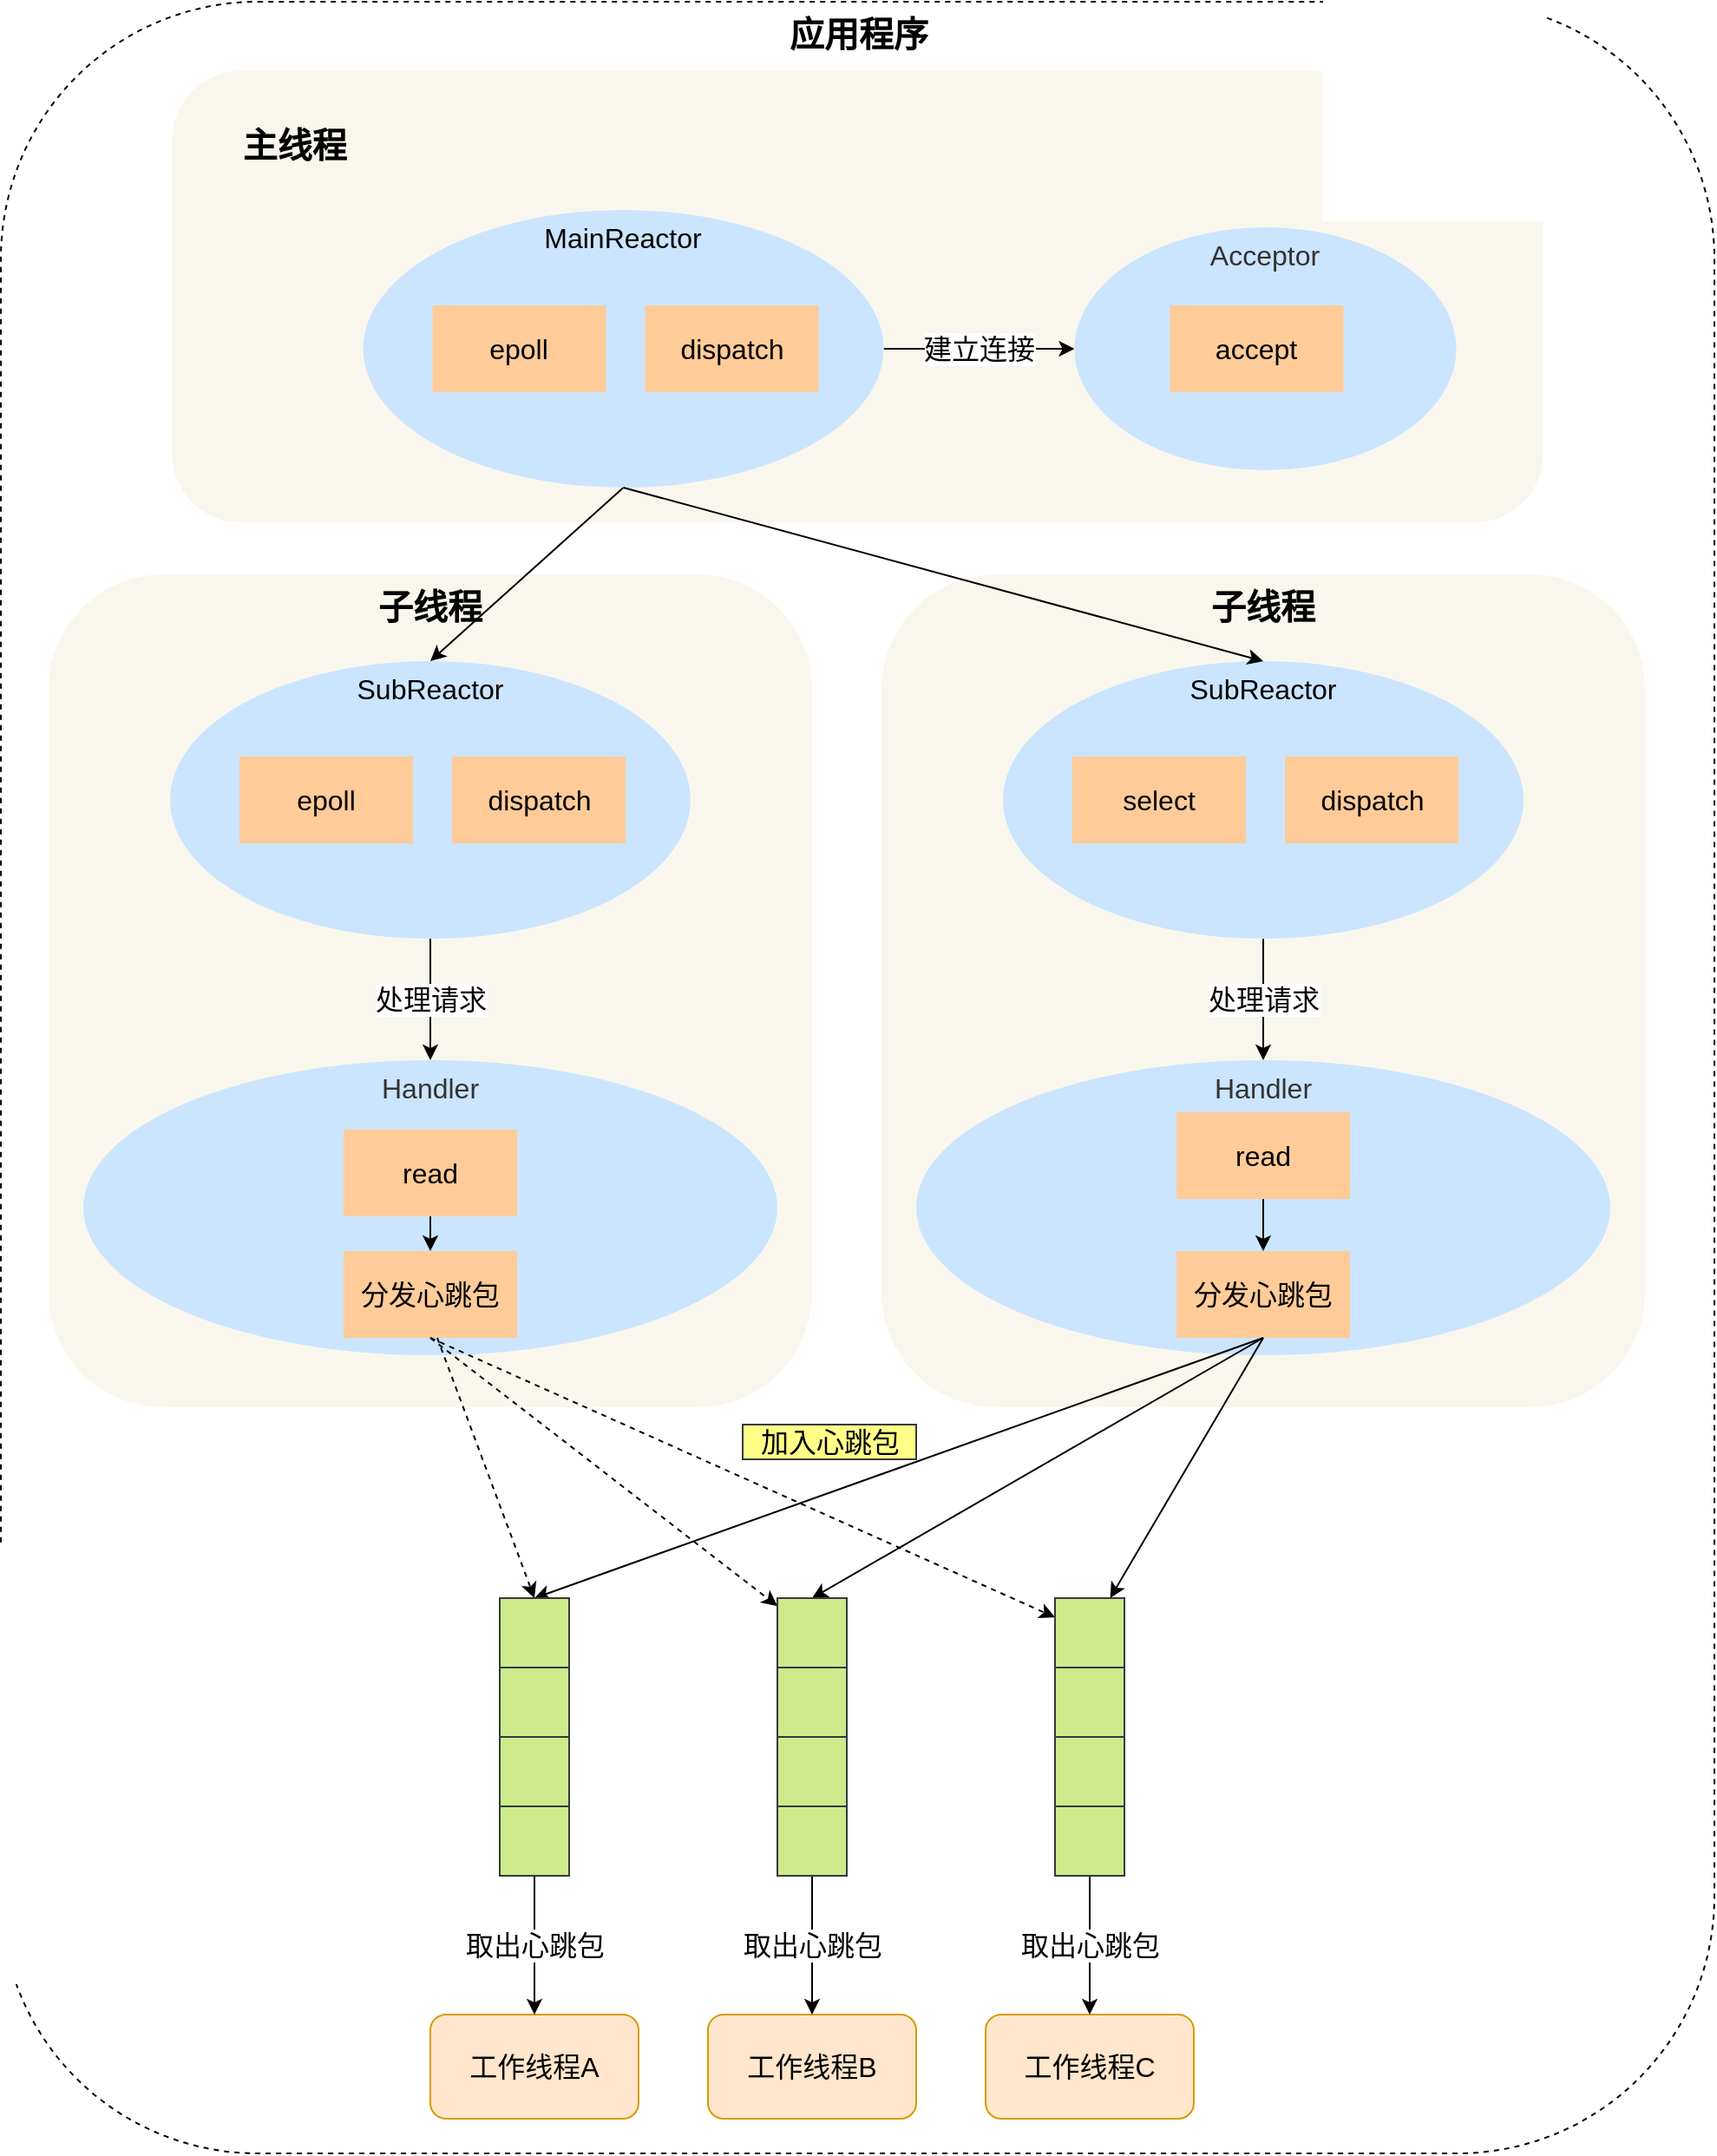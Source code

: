 <mxfile version="14.6.11" type="github">
  <diagram id="UoGNkfEAKLAxKAn6Frxw" name="第 1 页">
    <mxGraphModel dx="1773" dy="800" grid="1" gridSize="10" guides="1" tooltips="1" connect="1" arrows="1" fold="1" page="1" pageScale="1" pageWidth="827" pageHeight="1169" math="0" shadow="0">
      <root>
        <mxCell id="0" />
        <mxCell id="1" parent="0" />
        <mxCell id="xM4Qo2fzndsdYVtqKHqX-38" value="&lt;font style=&quot;font-size: 20px&quot;&gt;&lt;b&gt;应用程序&lt;/b&gt;&lt;/font&gt;" style="rounded=1;whiteSpace=wrap;html=1;labelBackgroundColor=none;fontSize=19;align=center;horizontal=1;verticalAlign=top;dashed=1;" vertex="1" parent="1">
          <mxGeometry x="-47.5" y="100" width="987.5" height="1240" as="geometry" />
        </mxCell>
        <mxCell id="xM4Qo2fzndsdYVtqKHqX-39" value="&lt;span style=&quot;font-size: 20px&quot;&gt;&lt;b&gt;子线程&lt;/b&gt;&lt;/span&gt;" style="rounded=1;whiteSpace=wrap;html=1;fontSize=16;align=center;verticalAlign=top;fillColor=#f9f7ed;strokeColor=none;" vertex="1" parent="1">
          <mxGeometry x="-20" y="430" width="440" height="480" as="geometry" />
        </mxCell>
        <mxCell id="xM4Qo2fzndsdYVtqKHqX-40" value="&lt;span style=&quot;font-size: 20px&quot;&gt;&lt;b&gt;&lt;br&gt;&amp;nbsp; &amp;nbsp; &amp;nbsp; &amp;nbsp;主线程&lt;/b&gt;&lt;/span&gt;" style="rounded=1;whiteSpace=wrap;html=1;fontSize=16;align=left;verticalAlign=top;fillColor=#f9f7ed;strokeColor=none;" vertex="1" parent="1">
          <mxGeometry x="51.25" y="140" width="790" height="260" as="geometry" />
        </mxCell>
        <mxCell id="xM4Qo2fzndsdYVtqKHqX-41" value="&lt;span style=&quot;color: rgb(51 , 51 , 51) ; font-family: &amp;#34;pingfang sc&amp;#34; , &amp;#34;lantinghei sc&amp;#34; , &amp;#34;microsoft yahei&amp;#34; , &amp;#34;hiragino sans gb&amp;#34; , &amp;#34;microsoft sans serif&amp;#34; , &amp;#34;wenquanyi micro hei&amp;#34; , &amp;#34;helvetica&amp;#34; , sans-serif&quot;&gt;Handler&lt;/span&gt;" style="ellipse;whiteSpace=wrap;html=1;verticalAlign=top;fontSize=16;fillColor=#cce5ff;labelBackgroundColor=none;strokeColor=none;" vertex="1" parent="1">
          <mxGeometry y="710" width="400" height="170" as="geometry" />
        </mxCell>
        <mxCell id="xM4Qo2fzndsdYVtqKHqX-42" value="建立连接" style="rounded=0;orthogonalLoop=1;jettySize=auto;html=1;entryX=0;entryY=0.5;entryDx=0;entryDy=0;fontSize=16;exitX=1;exitY=0.5;exitDx=0;exitDy=0;" edge="1" parent="1" source="xM4Qo2fzndsdYVtqKHqX-45" target="xM4Qo2fzndsdYVtqKHqX-48">
          <mxGeometry relative="1" as="geometry" />
        </mxCell>
        <mxCell id="xM4Qo2fzndsdYVtqKHqX-43" value="处理请求" style="rounded=0;orthogonalLoop=1;jettySize=auto;html=1;entryX=0.5;entryY=0;entryDx=0;entryDy=0;fontSize=16;" edge="1" parent="1" target="xM4Qo2fzndsdYVtqKHqX-41">
          <mxGeometry relative="1" as="geometry">
            <mxPoint x="200" y="640" as="sourcePoint" />
          </mxGeometry>
        </mxCell>
        <mxCell id="xM4Qo2fzndsdYVtqKHqX-44" style="rounded=0;orthogonalLoop=1;jettySize=auto;html=1;entryX=0.5;entryY=0;entryDx=0;entryDy=0;exitX=0.5;exitY=1;exitDx=0;exitDy=0;" edge="1" parent="1" source="xM4Qo2fzndsdYVtqKHqX-45" target="xM4Qo2fzndsdYVtqKHqX-50">
          <mxGeometry relative="1" as="geometry" />
        </mxCell>
        <mxCell id="xM4Qo2fzndsdYVtqKHqX-45" value="&lt;span style=&quot;font-size: 16px ; font-family: &amp;#34;pingfang sc&amp;#34; , &amp;#34;lantinghei sc&amp;#34; , &amp;#34;microsoft yahei&amp;#34; , &amp;#34;hiragino sans gb&amp;#34; , &amp;#34;microsoft sans serif&amp;#34; , &amp;#34;wenquanyi micro hei&amp;#34; , &amp;#34;helvetica&amp;#34; , sans-serif&quot;&gt;MainReactor&lt;/span&gt;" style="ellipse;html=1;verticalAlign=top;fontSize=16;fillColor=#cce5ff;whiteSpace=wrap;labelBackgroundColor=none;strokeColor=none;" vertex="1" parent="1">
          <mxGeometry x="161.25" y="220" width="300" height="160" as="geometry" />
        </mxCell>
        <mxCell id="xM4Qo2fzndsdYVtqKHqX-46" value="epoll" style="rounded=0;whiteSpace=wrap;html=1;fontSize=16;fillColor=#ffcc99;strokeColor=none;" vertex="1" parent="1">
          <mxGeometry x="201.25" y="275" width="100" height="50" as="geometry" />
        </mxCell>
        <mxCell id="xM4Qo2fzndsdYVtqKHqX-47" value="dispatch" style="rounded=0;whiteSpace=wrap;html=1;fontSize=16;fillColor=#ffcc99;strokeColor=none;" vertex="1" parent="1">
          <mxGeometry x="323.75" y="275" width="100" height="50" as="geometry" />
        </mxCell>
        <mxCell id="xM4Qo2fzndsdYVtqKHqX-48" value="&lt;span style=&quot;color: rgb(51, 51, 51); font-family: &amp;quot;pingfang sc&amp;quot;, &amp;quot;lantinghei sc&amp;quot;, &amp;quot;microsoft yahei&amp;quot;, &amp;quot;hiragino sans gb&amp;quot;, &amp;quot;microsoft sans serif&amp;quot;, &amp;quot;wenquanyi micro hei&amp;quot;, helvetica, sans-serif;&quot;&gt;Acceptor&lt;/span&gt;" style="ellipse;whiteSpace=wrap;html=1;verticalAlign=top;fontSize=16;fillColor=#cce5ff;labelBackgroundColor=none;strokeColor=none;" vertex="1" parent="1">
          <mxGeometry x="571.25" y="230" width="220" height="140" as="geometry" />
        </mxCell>
        <mxCell id="xM4Qo2fzndsdYVtqKHqX-49" value="accept" style="rounded=0;whiteSpace=wrap;html=1;fontSize=16;fillColor=#ffcc99;strokeColor=none;" vertex="1" parent="1">
          <mxGeometry x="626.25" y="275" width="100" height="50" as="geometry" />
        </mxCell>
        <mxCell id="xM4Qo2fzndsdYVtqKHqX-50" value="&lt;span style=&quot;font-size: 16px ; font-family: &amp;#34;pingfang sc&amp;#34; , &amp;#34;lantinghei sc&amp;#34; , &amp;#34;microsoft yahei&amp;#34; , &amp;#34;hiragino sans gb&amp;#34; , &amp;#34;microsoft sans serif&amp;#34; , &amp;#34;wenquanyi micro hei&amp;#34; , &amp;#34;helvetica&amp;#34; , sans-serif&quot;&gt;SubReactor&lt;/span&gt;" style="ellipse;html=1;verticalAlign=top;fontSize=16;fillColor=#cce5ff;whiteSpace=wrap;labelBackgroundColor=none;strokeColor=none;" vertex="1" parent="1">
          <mxGeometry x="50" y="480" width="300" height="160" as="geometry" />
        </mxCell>
        <mxCell id="xM4Qo2fzndsdYVtqKHqX-51" value="epoll" style="rounded=0;whiteSpace=wrap;html=1;fontSize=16;fillColor=#ffcc99;strokeColor=none;" vertex="1" parent="1">
          <mxGeometry x="90" y="535" width="100" height="50" as="geometry" />
        </mxCell>
        <mxCell id="xM4Qo2fzndsdYVtqKHqX-52" value="dispatch" style="rounded=0;whiteSpace=wrap;html=1;fontSize=16;fillColor=#ffcc99;strokeColor=none;" vertex="1" parent="1">
          <mxGeometry x="212.5" y="535" width="100" height="50" as="geometry" />
        </mxCell>
        <mxCell id="xM4Qo2fzndsdYVtqKHqX-53" value="&lt;span style=&quot;font-size: 20px&quot;&gt;&lt;b&gt;子线程&lt;/b&gt;&lt;/span&gt;" style="rounded=1;whiteSpace=wrap;html=1;fontSize=16;align=center;verticalAlign=top;fillColor=#f9f7ed;strokeColor=none;" vertex="1" parent="1">
          <mxGeometry x="460" y="430" width="440" height="480" as="geometry" />
        </mxCell>
        <mxCell id="xM4Qo2fzndsdYVtqKHqX-54" value="&lt;span style=&quot;color: rgb(51 , 51 , 51) ; font-family: &amp;#34;pingfang sc&amp;#34; , &amp;#34;lantinghei sc&amp;#34; , &amp;#34;microsoft yahei&amp;#34; , &amp;#34;hiragino sans gb&amp;#34; , &amp;#34;microsoft sans serif&amp;#34; , &amp;#34;wenquanyi micro hei&amp;#34; , &amp;#34;helvetica&amp;#34; , sans-serif&quot;&gt;Handler&lt;/span&gt;" style="ellipse;whiteSpace=wrap;html=1;verticalAlign=top;fontSize=16;fillColor=#cce5ff;labelBackgroundColor=none;strokeColor=none;" vertex="1" parent="1">
          <mxGeometry x="480" y="710" width="400" height="170" as="geometry" />
        </mxCell>
        <mxCell id="xM4Qo2fzndsdYVtqKHqX-55" value="处理请求" style="rounded=0;orthogonalLoop=1;jettySize=auto;html=1;entryX=0.5;entryY=0;entryDx=0;entryDy=0;fontSize=16;" edge="1" parent="1" target="xM4Qo2fzndsdYVtqKHqX-54">
          <mxGeometry relative="1" as="geometry">
            <mxPoint x="680" y="640" as="sourcePoint" />
          </mxGeometry>
        </mxCell>
        <mxCell id="xM4Qo2fzndsdYVtqKHqX-56" style="edgeStyle=none;rounded=0;orthogonalLoop=1;jettySize=auto;html=1;entryX=0.5;entryY=0;entryDx=0;entryDy=0;" edge="1" parent="1" source="xM4Qo2fzndsdYVtqKHqX-57" target="xM4Qo2fzndsdYVtqKHqX-61">
          <mxGeometry relative="1" as="geometry" />
        </mxCell>
        <mxCell id="xM4Qo2fzndsdYVtqKHqX-57" value="read" style="rounded=0;whiteSpace=wrap;html=1;fontSize=16;fillColor=#ffcc99;strokeColor=none;" vertex="1" parent="1">
          <mxGeometry x="630" y="740" width="100" height="50" as="geometry" />
        </mxCell>
        <mxCell id="xM4Qo2fzndsdYVtqKHqX-58" value="&lt;span style=&quot;font-size: 16px ; font-family: &amp;#34;pingfang sc&amp;#34; , &amp;#34;lantinghei sc&amp;#34; , &amp;#34;microsoft yahei&amp;#34; , &amp;#34;hiragino sans gb&amp;#34; , &amp;#34;microsoft sans serif&amp;#34; , &amp;#34;wenquanyi micro hei&amp;#34; , &amp;#34;helvetica&amp;#34; , sans-serif&quot;&gt;SubReactor&lt;/span&gt;" style="ellipse;html=1;verticalAlign=top;fontSize=16;fillColor=#cce5ff;whiteSpace=wrap;labelBackgroundColor=none;strokeColor=none;" vertex="1" parent="1">
          <mxGeometry x="530" y="480" width="300" height="160" as="geometry" />
        </mxCell>
        <mxCell id="xM4Qo2fzndsdYVtqKHqX-59" value="select" style="rounded=0;whiteSpace=wrap;html=1;fontSize=16;fillColor=#ffcc99;strokeColor=none;" vertex="1" parent="1">
          <mxGeometry x="570" y="535" width="100" height="50" as="geometry" />
        </mxCell>
        <mxCell id="xM4Qo2fzndsdYVtqKHqX-60" value="dispatch" style="rounded=0;whiteSpace=wrap;html=1;fontSize=16;fillColor=#ffcc99;strokeColor=none;" vertex="1" parent="1">
          <mxGeometry x="692.5" y="535" width="100" height="50" as="geometry" />
        </mxCell>
        <mxCell id="xM4Qo2fzndsdYVtqKHqX-61" value="分发心跳包" style="rounded=0;whiteSpace=wrap;html=1;fontSize=16;fillColor=#ffcc99;strokeColor=none;" vertex="1" parent="1">
          <mxGeometry x="630" y="820" width="100" height="50" as="geometry" />
        </mxCell>
        <mxCell id="xM4Qo2fzndsdYVtqKHqX-62" style="rounded=0;orthogonalLoop=1;jettySize=auto;html=1;entryX=0.5;entryY=0;entryDx=0;entryDy=0;exitX=0.5;exitY=1;exitDx=0;exitDy=0;" edge="1" parent="1" source="xM4Qo2fzndsdYVtqKHqX-45" target="xM4Qo2fzndsdYVtqKHqX-58">
          <mxGeometry relative="1" as="geometry" />
        </mxCell>
        <mxCell id="xM4Qo2fzndsdYVtqKHqX-63" style="edgeStyle=none;rounded=0;orthogonalLoop=1;jettySize=auto;html=1;entryX=0.5;entryY=0;entryDx=0;entryDy=0;" edge="1" parent="1" source="xM4Qo2fzndsdYVtqKHqX-64" target="xM4Qo2fzndsdYVtqKHqX-65">
          <mxGeometry relative="1" as="geometry" />
        </mxCell>
        <mxCell id="xM4Qo2fzndsdYVtqKHqX-64" value="read" style="rounded=0;whiteSpace=wrap;html=1;fontSize=16;fillColor=#ffcc99;strokeColor=none;" vertex="1" parent="1">
          <mxGeometry x="150" y="750" width="100" height="50" as="geometry" />
        </mxCell>
        <mxCell id="xM4Qo2fzndsdYVtqKHqX-65" value="分发心跳包" style="rounded=0;whiteSpace=wrap;html=1;fontSize=16;fillColor=#ffcc99;strokeColor=none;" vertex="1" parent="1">
          <mxGeometry x="150" y="820" width="100" height="50" as="geometry" />
        </mxCell>
        <mxCell id="xM4Qo2fzndsdYVtqKHqX-66" style="rounded=0;orthogonalLoop=1;jettySize=auto;html=1;dashed=1;fontSize=16;exitX=0.5;exitY=1;exitDx=0;exitDy=0;" edge="1" parent="1" source="xM4Qo2fzndsdYVtqKHqX-65" target="xM4Qo2fzndsdYVtqKHqX-79">
          <mxGeometry relative="1" as="geometry">
            <mxPoint x="320.5" y="1000" as="sourcePoint" />
          </mxGeometry>
        </mxCell>
        <mxCell id="xM4Qo2fzndsdYVtqKHqX-67" style="rounded=0;orthogonalLoop=1;jettySize=auto;html=1;dashed=1;fontSize=16;" edge="1" parent="1" target="xM4Qo2fzndsdYVtqKHqX-84">
          <mxGeometry relative="1" as="geometry">
            <mxPoint x="200" y="870" as="sourcePoint" />
          </mxGeometry>
        </mxCell>
        <mxCell id="xM4Qo2fzndsdYVtqKHqX-68" style="edgeStyle=none;rounded=0;orthogonalLoop=1;jettySize=auto;html=1;entryX=0.5;entryY=0;entryDx=0;entryDy=0;exitX=0.5;exitY=1;exitDx=0;exitDy=0;fontSize=16;" edge="1" parent="1" source="xM4Qo2fzndsdYVtqKHqX-61" target="xM4Qo2fzndsdYVtqKHqX-74">
          <mxGeometry relative="1" as="geometry">
            <mxPoint x="540.5" y="1000" as="sourcePoint" />
          </mxGeometry>
        </mxCell>
        <mxCell id="xM4Qo2fzndsdYVtqKHqX-69" style="edgeStyle=none;rounded=0;orthogonalLoop=1;jettySize=auto;html=1;entryX=0.5;entryY=0;entryDx=0;entryDy=0;exitX=0.5;exitY=1;exitDx=0;exitDy=0;fontSize=16;" edge="1" parent="1" source="xM4Qo2fzndsdYVtqKHqX-61" target="xM4Qo2fzndsdYVtqKHqX-79">
          <mxGeometry relative="1" as="geometry">
            <mxPoint x="540.5" y="1000" as="sourcePoint" />
          </mxGeometry>
        </mxCell>
        <mxCell id="xM4Qo2fzndsdYVtqKHqX-70" style="edgeStyle=none;rounded=0;orthogonalLoop=1;jettySize=auto;html=1;exitX=0.5;exitY=1;exitDx=0;exitDy=0;fontSize=16;" edge="1" parent="1" source="xM4Qo2fzndsdYVtqKHqX-61" target="xM4Qo2fzndsdYVtqKHqX-84">
          <mxGeometry relative="1" as="geometry">
            <mxPoint x="540.5" y="1000" as="sourcePoint" />
          </mxGeometry>
        </mxCell>
        <mxCell id="xM4Qo2fzndsdYVtqKHqX-71" value="工作线程A" style="rounded=1;whiteSpace=wrap;html=1;fontSize=16;fillColor=#ffe6cc;strokeColor=#d79b00;" vertex="1" parent="1">
          <mxGeometry x="200" y="1260" width="120" height="60" as="geometry" />
        </mxCell>
        <mxCell id="xM4Qo2fzndsdYVtqKHqX-72" value="工作线程B" style="rounded=1;whiteSpace=wrap;html=1;fontSize=16;fillColor=#ffe6cc;strokeColor=#d79b00;" vertex="1" parent="1">
          <mxGeometry x="360" y="1260" width="120" height="60" as="geometry" />
        </mxCell>
        <mxCell id="xM4Qo2fzndsdYVtqKHqX-73" value="工作线程C" style="rounded=1;whiteSpace=wrap;html=1;fontSize=16;fillColor=#ffe6cc;strokeColor=#d79b00;" vertex="1" parent="1">
          <mxGeometry x="520" y="1260" width="120" height="60" as="geometry" />
        </mxCell>
        <mxCell id="xM4Qo2fzndsdYVtqKHqX-74" value="" style="rounded=0;whiteSpace=wrap;html=1;fontSize=16;fillColor=#cdeb8b;strokeColor=#36393d;" vertex="1" parent="1">
          <mxGeometry x="240" y="1020" width="40" height="40" as="geometry" />
        </mxCell>
        <mxCell id="xM4Qo2fzndsdYVtqKHqX-75" value="" style="rounded=0;whiteSpace=wrap;html=1;fontSize=16;fillColor=#cdeb8b;strokeColor=#36393d;" vertex="1" parent="1">
          <mxGeometry x="240" y="1060" width="40" height="40" as="geometry" />
        </mxCell>
        <mxCell id="xM4Qo2fzndsdYVtqKHqX-76" value="" style="rounded=0;whiteSpace=wrap;html=1;fontSize=16;fillColor=#cdeb8b;strokeColor=#36393d;" vertex="1" parent="1">
          <mxGeometry x="240" y="1100" width="40" height="40" as="geometry" />
        </mxCell>
        <mxCell id="xM4Qo2fzndsdYVtqKHqX-77" value="取出心跳包" style="edgeStyle=none;rounded=0;orthogonalLoop=1;jettySize=auto;html=1;entryX=0.5;entryY=0;entryDx=0;entryDy=0;fontSize=16;exitX=0.5;exitY=1;exitDx=0;exitDy=0;" edge="1" parent="1" source="xM4Qo2fzndsdYVtqKHqX-78" target="xM4Qo2fzndsdYVtqKHqX-71">
          <mxGeometry relative="1" as="geometry">
            <mxPoint x="260" y="1210" as="sourcePoint" />
          </mxGeometry>
        </mxCell>
        <mxCell id="xM4Qo2fzndsdYVtqKHqX-78" value="" style="rounded=0;whiteSpace=wrap;html=1;fontSize=16;fillColor=#cdeb8b;strokeColor=#36393d;" vertex="1" parent="1">
          <mxGeometry x="240" y="1140" width="40" height="40" as="geometry" />
        </mxCell>
        <mxCell id="xM4Qo2fzndsdYVtqKHqX-79" value="" style="rounded=0;whiteSpace=wrap;html=1;fontSize=16;fillColor=#cdeb8b;strokeColor=#36393d;" vertex="1" parent="1">
          <mxGeometry x="400" y="1020" width="40" height="40" as="geometry" />
        </mxCell>
        <mxCell id="xM4Qo2fzndsdYVtqKHqX-80" value="" style="rounded=0;whiteSpace=wrap;html=1;fontSize=16;fillColor=#cdeb8b;strokeColor=#36393d;" vertex="1" parent="1">
          <mxGeometry x="400" y="1060" width="40" height="40" as="geometry" />
        </mxCell>
        <mxCell id="xM4Qo2fzndsdYVtqKHqX-81" value="" style="rounded=0;whiteSpace=wrap;html=1;fontSize=16;fillColor=#cdeb8b;strokeColor=#36393d;" vertex="1" parent="1">
          <mxGeometry x="400" y="1100" width="40" height="40" as="geometry" />
        </mxCell>
        <mxCell id="xM4Qo2fzndsdYVtqKHqX-82" value="取出心跳包" style="edgeStyle=none;rounded=0;orthogonalLoop=1;jettySize=auto;html=1;entryX=0.5;entryY=0;entryDx=0;entryDy=0;fontSize=16;exitX=0.5;exitY=1;exitDx=0;exitDy=0;" edge="1" parent="1" source="xM4Qo2fzndsdYVtqKHqX-83" target="xM4Qo2fzndsdYVtqKHqX-72">
          <mxGeometry relative="1" as="geometry">
            <mxPoint x="420" y="1210" as="sourcePoint" />
          </mxGeometry>
        </mxCell>
        <mxCell id="xM4Qo2fzndsdYVtqKHqX-83" value="" style="rounded=0;whiteSpace=wrap;html=1;fontSize=16;fillColor=#cdeb8b;strokeColor=#36393d;" vertex="1" parent="1">
          <mxGeometry x="400" y="1140" width="40" height="40" as="geometry" />
        </mxCell>
        <mxCell id="xM4Qo2fzndsdYVtqKHqX-84" value="" style="rounded=0;whiteSpace=wrap;html=1;fontSize=16;fillColor=#cdeb8b;strokeColor=#36393d;" vertex="1" parent="1">
          <mxGeometry x="560" y="1020" width="40" height="40" as="geometry" />
        </mxCell>
        <mxCell id="xM4Qo2fzndsdYVtqKHqX-85" value="" style="rounded=0;whiteSpace=wrap;html=1;fontSize=16;fillColor=#cdeb8b;strokeColor=#36393d;" vertex="1" parent="1">
          <mxGeometry x="560" y="1060" width="40" height="40" as="geometry" />
        </mxCell>
        <mxCell id="xM4Qo2fzndsdYVtqKHqX-86" value="" style="rounded=0;whiteSpace=wrap;html=1;fontSize=16;fillColor=#cdeb8b;strokeColor=#36393d;" vertex="1" parent="1">
          <mxGeometry x="560" y="1100" width="40" height="40" as="geometry" />
        </mxCell>
        <mxCell id="xM4Qo2fzndsdYVtqKHqX-87" value="取出心跳包" style="edgeStyle=none;rounded=0;orthogonalLoop=1;jettySize=auto;html=1;entryX=0.5;entryY=0;entryDx=0;entryDy=0;fontSize=16;exitX=0.5;exitY=1;exitDx=0;exitDy=0;" edge="1" parent="1" source="xM4Qo2fzndsdYVtqKHqX-88" target="xM4Qo2fzndsdYVtqKHqX-73">
          <mxGeometry relative="1" as="geometry">
            <mxPoint x="580" y="1210" as="sourcePoint" />
          </mxGeometry>
        </mxCell>
        <mxCell id="xM4Qo2fzndsdYVtqKHqX-88" value="" style="rounded=0;whiteSpace=wrap;html=1;fontSize=16;fillColor=#cdeb8b;strokeColor=#36393d;" vertex="1" parent="1">
          <mxGeometry x="560" y="1140" width="40" height="40" as="geometry" />
        </mxCell>
        <mxCell id="xM4Qo2fzndsdYVtqKHqX-89" value="加入心跳包" style="text;html=1;align=center;verticalAlign=middle;resizable=0;points=[];autosize=1;strokeColor=#36393d;fontSize=16;fillColor=#ffff88;" vertex="1" parent="1">
          <mxGeometry x="380" y="920" width="100" height="20" as="geometry" />
        </mxCell>
        <mxCell id="xM4Qo2fzndsdYVtqKHqX-90" style="rounded=0;orthogonalLoop=1;jettySize=auto;html=1;entryX=0.5;entryY=0;entryDx=0;entryDy=0;dashed=1;fontSize=16;" edge="1" parent="1" target="xM4Qo2fzndsdYVtqKHqX-74">
          <mxGeometry relative="1" as="geometry">
            <mxPoint x="204" y="870" as="sourcePoint" />
            <mxPoint x="150" y="1039" as="targetPoint" />
          </mxGeometry>
        </mxCell>
      </root>
    </mxGraphModel>
  </diagram>
</mxfile>
